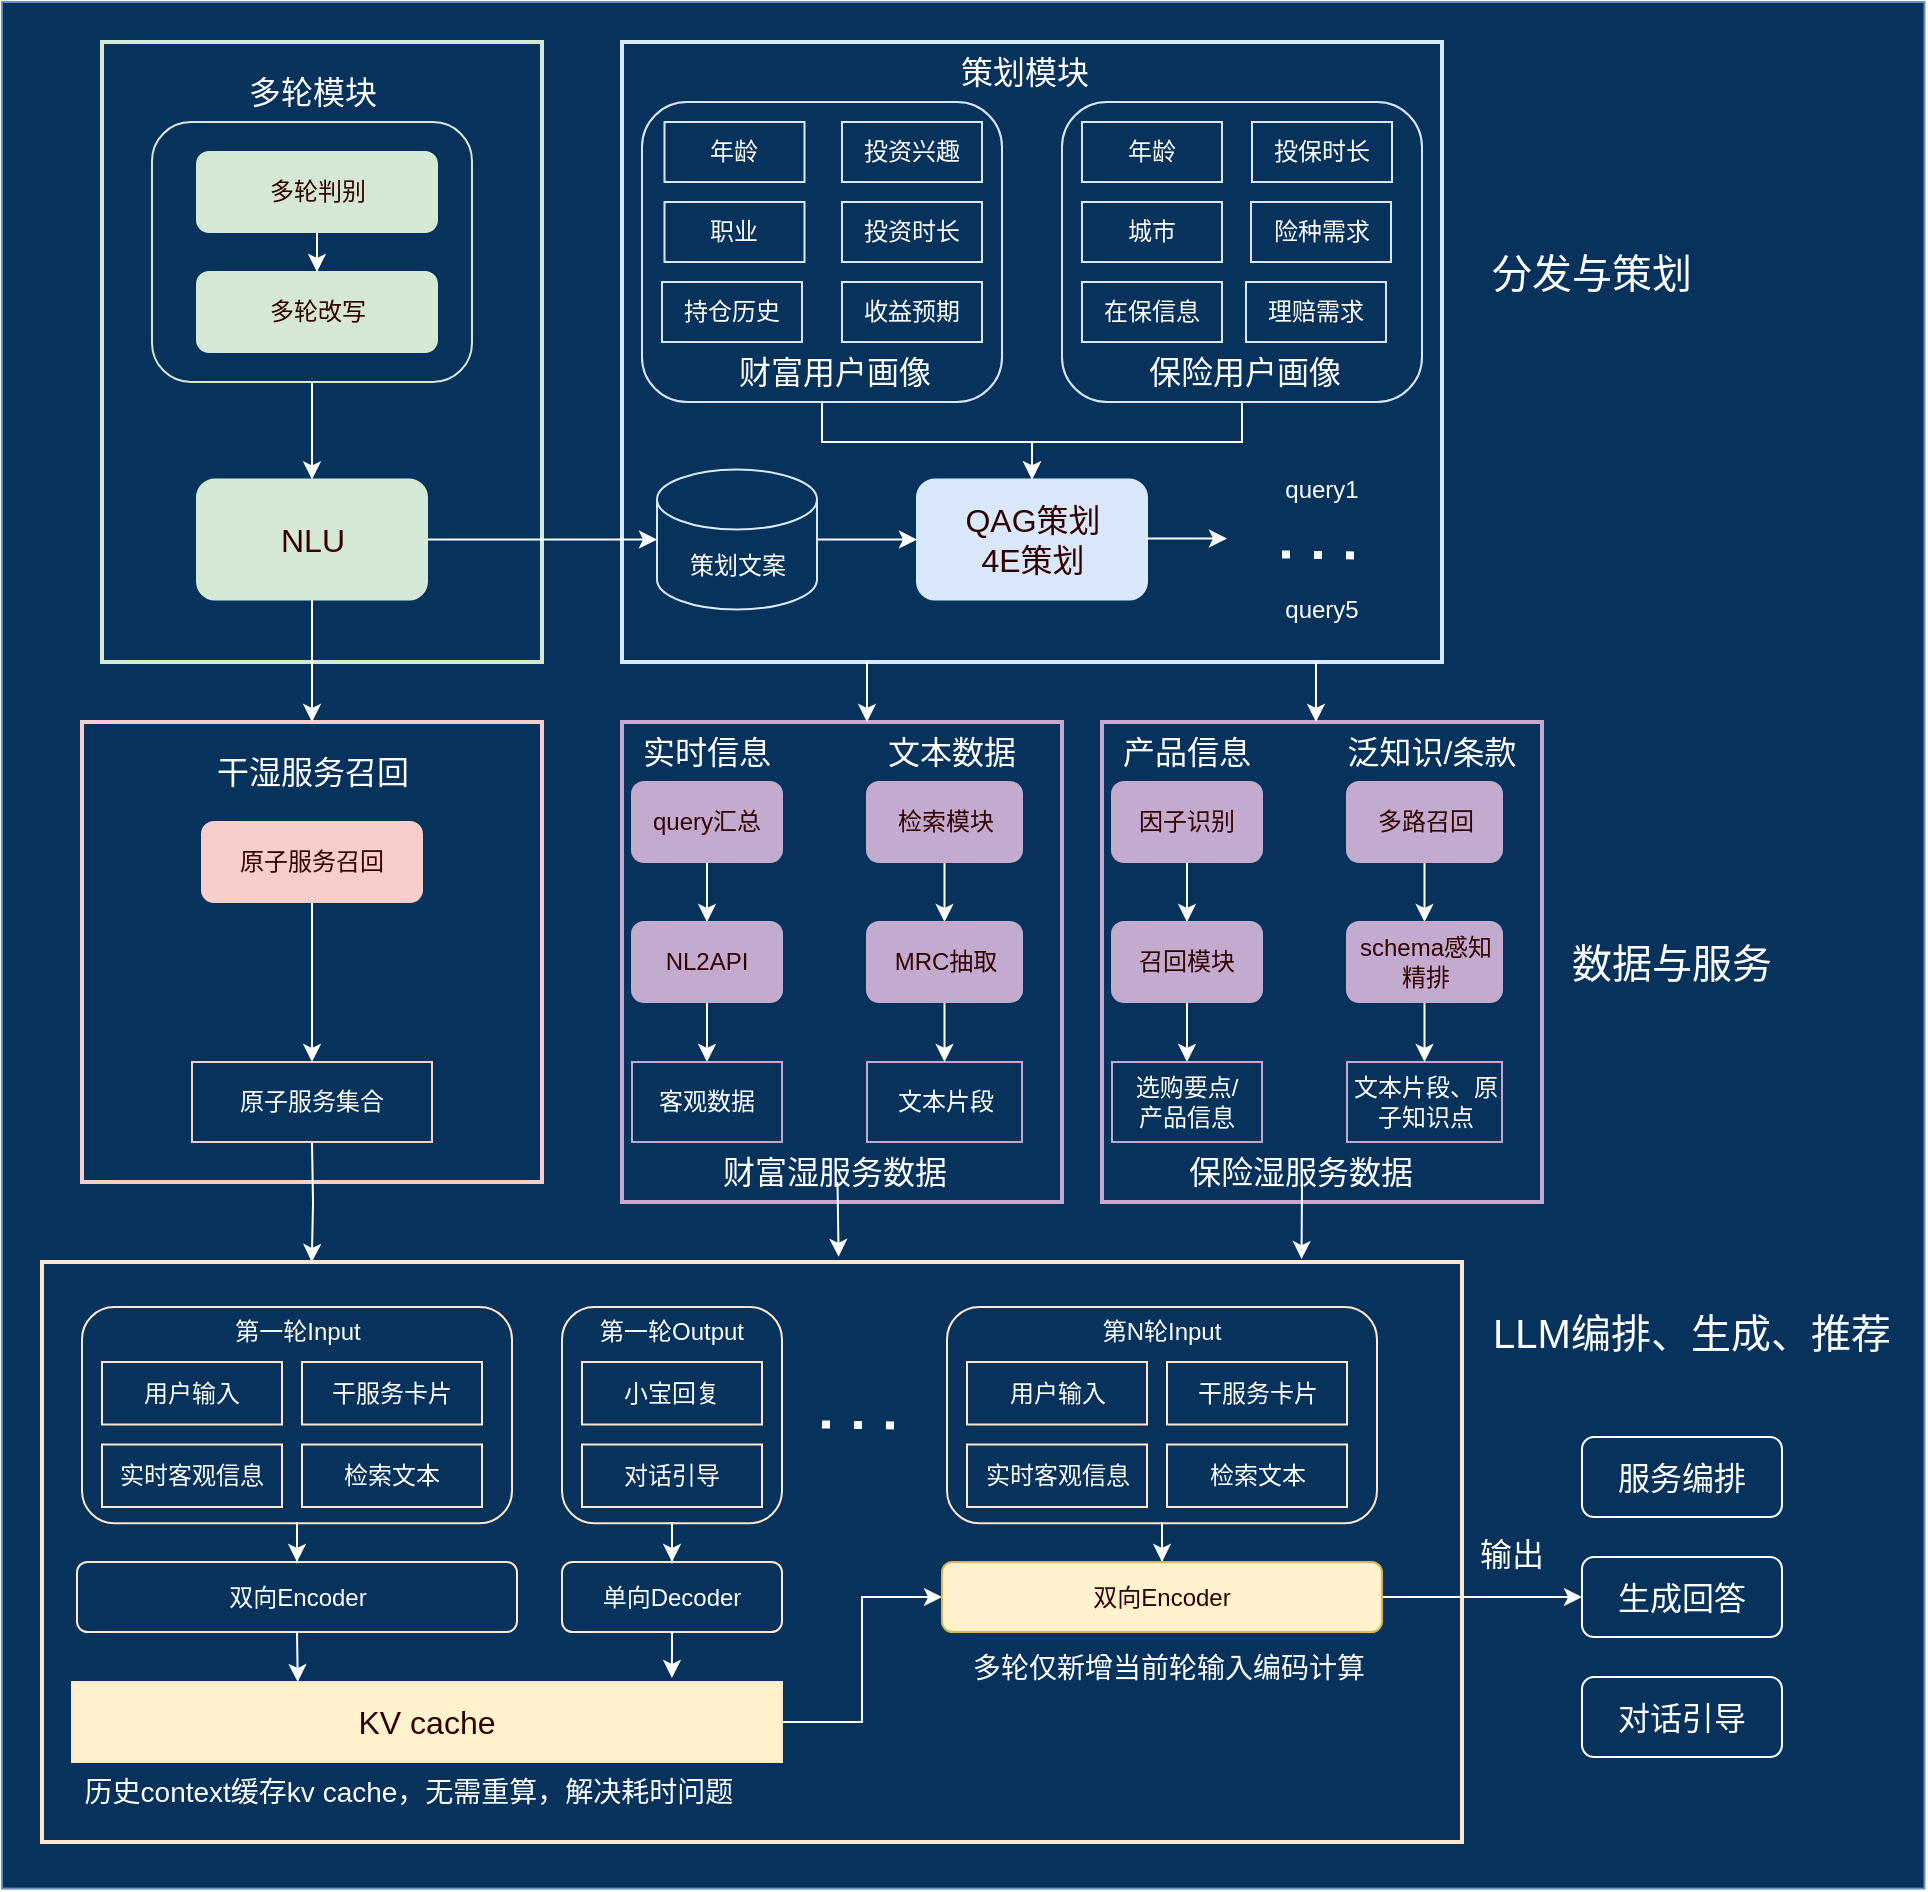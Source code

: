 <mxfile version="24.0.7" type="github">
  <diagram name="第 1 页" id="fKv1HX9e7pcvYm77Tfej">
    <mxGraphModel dx="2074" dy="1180" grid="1" gridSize="10" guides="1" tooltips="1" connect="1" arrows="1" fold="1" page="1" pageScale="1" pageWidth="1200" pageHeight="500" math="0" shadow="0">
      <root>
        <mxCell id="0" />
        <mxCell id="1" parent="0" />
        <mxCell id="IG8ETU8T7tgmbIszr5fC-96" value="" style="rounded=0;whiteSpace=wrap;html=1;fillColor=#07325c;strokeColor=#6c8ebf;" vertex="1" parent="1">
          <mxGeometry x="40" y="40" width="961.25" height="943.29" as="geometry" />
        </mxCell>
        <mxCell id="_ux5LjXBHA44D0k8E-GW-47" value="" style="rounded=0;whiteSpace=wrap;html=1;fillColor=none;strokeColor=#dae8fc;strokeWidth=2;fontColor=#FFFFFF;" parent="1" vertex="1">
          <mxGeometry x="350" y="60" width="410" height="310" as="geometry" />
        </mxCell>
        <mxCell id="IG8ETU8T7tgmbIszr5fC-75" style="edgeStyle=orthogonalEdgeStyle;rounded=0;orthogonalLoop=1;jettySize=auto;html=1;exitX=0.5;exitY=1;exitDx=0;exitDy=0;entryX=0.5;entryY=0;entryDx=0;entryDy=0;strokeColor=#FFFFFF;fontColor=#FFFFFF;" edge="1" parent="1" source="IG8ETU8T7tgmbIszr5fC-73" target="_ux5LjXBHA44D0k8E-GW-20">
          <mxGeometry relative="1" as="geometry">
            <Array as="points">
              <mxPoint x="660" y="260" />
              <mxPoint x="555" y="260" />
            </Array>
          </mxGeometry>
        </mxCell>
        <mxCell id="IG8ETU8T7tgmbIszr5fC-73" value="" style="rounded=1;whiteSpace=wrap;html=1;fillColor=none;strokeColor=#dae8fc;strokeWidth=1;fontColor=#FFFFFF;" vertex="1" parent="1">
          <mxGeometry x="570" y="90" width="180" height="150" as="geometry" />
        </mxCell>
        <mxCell id="IG8ETU8T7tgmbIszr5fC-33" value="" style="rounded=0;whiteSpace=wrap;html=1;fillColor=none;strokeColor=#ffe6cc;strokeWidth=2;fontColor=#FFFFFF;" vertex="1" parent="1">
          <mxGeometry x="60" y="670" width="710" height="290" as="geometry" />
        </mxCell>
        <mxCell id="IG8ETU8T7tgmbIszr5fC-18" value="" style="edgeStyle=orthogonalEdgeStyle;rounded=0;orthogonalLoop=1;jettySize=auto;html=1;strokeColor=#FFFFFF;fontColor=#FFFFFF;" edge="1" parent="1" source="IG8ETU8T7tgmbIszr5fC-7" target="IG8ETU8T7tgmbIszr5fC-16">
          <mxGeometry relative="1" as="geometry" />
        </mxCell>
        <mxCell id="IG8ETU8T7tgmbIszr5fC-7" value="" style="rounded=1;whiteSpace=wrap;html=1;fillColor=none;strokeColor=#ffe6cc;strokeWidth=1;fontColor=#FFFFFF;" vertex="1" parent="1">
          <mxGeometry x="80" y="692.5" width="215" height="108.13" as="geometry" />
        </mxCell>
        <mxCell id="_ux5LjXBHA44D0k8E-GW-138" value="" style="rounded=0;whiteSpace=wrap;html=1;fillColor=none;strokeColor=#F8CECC;strokeWidth=2;fontColor=#FFFFFF;" parent="1" vertex="1">
          <mxGeometry x="80" y="400" width="230" height="230" as="geometry" />
        </mxCell>
        <mxCell id="_ux5LjXBHA44D0k8E-GW-131" value="" style="rounded=0;whiteSpace=wrap;html=1;fillColor=none;fontColor=#FFFFFF;strokeColor=#C3ABD0;strokeWidth=2;" parent="1" vertex="1">
          <mxGeometry x="350" y="400" width="220" height="240" as="geometry" />
        </mxCell>
        <mxCell id="_ux5LjXBHA44D0k8E-GW-78" style="edgeStyle=orthogonalEdgeStyle;rounded=0;orthogonalLoop=1;jettySize=auto;html=1;exitX=0.5;exitY=1;exitDx=0;exitDy=0;entryX=0.5;entryY=0;entryDx=0;entryDy=0;strokeColor=#FFFFFF;fontColor=#FFFFFF;" parent="1" source="_ux5LjXBHA44D0k8E-GW-77" target="_ux5LjXBHA44D0k8E-GW-20" edge="1">
          <mxGeometry relative="1" as="geometry">
            <Array as="points">
              <mxPoint x="450" y="260" />
              <mxPoint x="555" y="260" />
            </Array>
          </mxGeometry>
        </mxCell>
        <mxCell id="_ux5LjXBHA44D0k8E-GW-77" value="" style="rounded=1;whiteSpace=wrap;html=1;fillColor=none;strokeColor=#dae8fc;strokeWidth=1;fontColor=#FFFFFF;" parent="1" vertex="1">
          <mxGeometry x="360" y="90" width="180" height="150" as="geometry" />
        </mxCell>
        <mxCell id="_ux5LjXBHA44D0k8E-GW-76" value="" style="rounded=0;whiteSpace=wrap;html=1;fillColor=none;strokeColor=#d5e8d4;strokeWidth=2;fontColor=#FFFFFF;" parent="1" vertex="1">
          <mxGeometry x="90" y="60" width="220" height="310" as="geometry" />
        </mxCell>
        <mxCell id="_ux5LjXBHA44D0k8E-GW-75" style="edgeStyle=orthogonalEdgeStyle;rounded=0;orthogonalLoop=1;jettySize=auto;html=1;exitX=0.5;exitY=1;exitDx=0;exitDy=0;strokeColor=#FFFFFF;fontColor=#FFFFFF;" parent="1" source="_ux5LjXBHA44D0k8E-GW-1" target="_ux5LjXBHA44D0k8E-GW-7" edge="1">
          <mxGeometry relative="1" as="geometry" />
        </mxCell>
        <mxCell id="_ux5LjXBHA44D0k8E-GW-1" value="" style="rounded=1;whiteSpace=wrap;html=1;fillColor=none;strokeColor=#d5e8d4;strokeWidth=1;fontColor=#FFFFFF;" parent="1" vertex="1">
          <mxGeometry x="115" y="100" width="160" height="130" as="geometry" />
        </mxCell>
        <mxCell id="_ux5LjXBHA44D0k8E-GW-6" value="" style="edgeStyle=orthogonalEdgeStyle;rounded=0;orthogonalLoop=1;jettySize=auto;html=1;strokeColor=#FFFFFF;fontColor=#FFFFFF;" parent="1" source="_ux5LjXBHA44D0k8E-GW-2" target="_ux5LjXBHA44D0k8E-GW-3" edge="1">
          <mxGeometry relative="1" as="geometry" />
        </mxCell>
        <mxCell id="_ux5LjXBHA44D0k8E-GW-2" value="&lt;font&gt;多轮判别&lt;/font&gt;" style="rounded=1;whiteSpace=wrap;html=1;fillColor=#d5e8d4;strokeColor=#d5e8d4;strokeWidth=1;fontColor=#330000;" parent="1" vertex="1">
          <mxGeometry x="137.5" y="115" width="120" height="40" as="geometry" />
        </mxCell>
        <mxCell id="_ux5LjXBHA44D0k8E-GW-3" value="&lt;font&gt;多轮改写&lt;/font&gt;" style="rounded=1;whiteSpace=wrap;html=1;fillColor=#d5e8d4;strokeColor=#d5e8d4;strokeWidth=1;fontColor=#330000;" parent="1" vertex="1">
          <mxGeometry x="137.5" y="175" width="120" height="40" as="geometry" />
        </mxCell>
        <mxCell id="_ux5LjXBHA44D0k8E-GW-60" style="edgeStyle=orthogonalEdgeStyle;rounded=0;orthogonalLoop=1;jettySize=auto;html=1;exitX=1;exitY=0.5;exitDx=0;exitDy=0;entryX=0;entryY=0.5;entryDx=0;entryDy=0;entryPerimeter=0;strokeColor=#FFFFFF;fontColor=#FFFFFF;" parent="1" source="_ux5LjXBHA44D0k8E-GW-7" target="_ux5LjXBHA44D0k8E-GW-21" edge="1">
          <mxGeometry relative="1" as="geometry">
            <mxPoint x="282.5" y="308.75" as="targetPoint" />
            <Array as="points" />
          </mxGeometry>
        </mxCell>
        <mxCell id="_ux5LjXBHA44D0k8E-GW-141" style="edgeStyle=orthogonalEdgeStyle;rounded=0;orthogonalLoop=1;jettySize=auto;html=1;exitX=0.5;exitY=1;exitDx=0;exitDy=0;entryX=0.5;entryY=0;entryDx=0;entryDy=0;strokeColor=#FFFFFF;fontColor=#330000;" parent="1" source="_ux5LjXBHA44D0k8E-GW-7" target="_ux5LjXBHA44D0k8E-GW-138" edge="1">
          <mxGeometry relative="1" as="geometry" />
        </mxCell>
        <mxCell id="_ux5LjXBHA44D0k8E-GW-7" value="&lt;font style=&quot;font-size: 16px;&quot;&gt;NLU&lt;/font&gt;" style="rounded=1;whiteSpace=wrap;html=1;fillColor=#d5e8d4;strokeColor=#d5e8d4;strokeWidth=1;fontColor=#330000;" parent="1" vertex="1">
          <mxGeometry x="137.5" y="278.75" width="115" height="60" as="geometry" />
        </mxCell>
        <mxCell id="_ux5LjXBHA44D0k8E-GW-9" value="年龄" style="rounded=0;whiteSpace=wrap;html=1;strokeColor=#dae8fc;strokeWidth=1;fontColor=#FFFFFF;fillColor=none;" parent="1" vertex="1">
          <mxGeometry x="371.25" y="100" width="70" height="30" as="geometry" />
        </mxCell>
        <mxCell id="_ux5LjXBHA44D0k8E-GW-10" value="职业" style="rounded=0;whiteSpace=wrap;html=1;strokeColor=#dae8fc;strokeWidth=1;fontColor=#FFFFFF;fillColor=none;" parent="1" vertex="1">
          <mxGeometry x="371.25" y="140" width="70" height="30" as="geometry" />
        </mxCell>
        <mxCell id="_ux5LjXBHA44D0k8E-GW-12" value="持仓历史" style="rounded=0;whiteSpace=wrap;html=1;strokeColor=#dae8fc;strokeWidth=1;fontColor=#FFFFFF;fillColor=none;" parent="1" vertex="1">
          <mxGeometry x="370" y="180" width="70" height="30" as="geometry" />
        </mxCell>
        <mxCell id="_ux5LjXBHA44D0k8E-GW-16" value="投资兴趣" style="rounded=0;whiteSpace=wrap;html=1;strokeColor=#dae8fc;strokeWidth=1;fontColor=#FFFFFF;fillColor=none;" parent="1" vertex="1">
          <mxGeometry x="460" y="100" width="70" height="30" as="geometry" />
        </mxCell>
        <mxCell id="_ux5LjXBHA44D0k8E-GW-18" value="收益预期" style="rounded=0;whiteSpace=wrap;html=1;strokeColor=#dae8fc;strokeWidth=1;fontColor=#FFFFFF;fillColor=none;" parent="1" vertex="1">
          <mxGeometry x="460" y="180" width="70" height="30" as="geometry" />
        </mxCell>
        <mxCell id="_ux5LjXBHA44D0k8E-GW-20" value="&lt;font color=&quot;#330000&quot; style=&quot;font-size: 16px;&quot;&gt;QAG策划&lt;/font&gt;&lt;div&gt;&lt;font color=&quot;#330000&quot; style=&quot;font-size: 16px;&quot;&gt;4E策划&lt;/font&gt;&lt;/div&gt;" style="rounded=1;whiteSpace=wrap;html=1;strokeColor=#dae8fc;fontColor=#FFFFFF;fillColor=#dae8fc;" parent="1" vertex="1">
          <mxGeometry x="497.5" y="278.75" width="115" height="60" as="geometry" />
        </mxCell>
        <mxCell id="_ux5LjXBHA44D0k8E-GW-62" style="edgeStyle=orthogonalEdgeStyle;rounded=0;orthogonalLoop=1;jettySize=auto;html=1;exitX=1;exitY=0.5;exitDx=0;exitDy=0;exitPerimeter=0;strokeColor=#FFFFFF;fontColor=#FFFFFF;" parent="1" source="_ux5LjXBHA44D0k8E-GW-21" target="_ux5LjXBHA44D0k8E-GW-20" edge="1">
          <mxGeometry relative="1" as="geometry" />
        </mxCell>
        <mxCell id="_ux5LjXBHA44D0k8E-GW-21" value="策划文案" style="shape=cylinder3;whiteSpace=wrap;html=1;boundedLbl=1;backgroundOutline=1;size=15;strokeColor=#dae8fc;fontColor=#FFFFFF;fillColor=none;" parent="1" vertex="1">
          <mxGeometry x="367.5" y="273.75" width="80" height="70" as="geometry" />
        </mxCell>
        <mxCell id="_ux5LjXBHA44D0k8E-GW-22" value="query1" style="text;html=1;strokeColor=none;fillColor=none;align=center;verticalAlign=middle;whiteSpace=wrap;rounded=0;fontColor=#FFFFFF;" parent="1" vertex="1">
          <mxGeometry x="670" y="270" width="60" height="28.75" as="geometry" />
        </mxCell>
        <mxCell id="_ux5LjXBHA44D0k8E-GW-24" value="" style="endArrow=none;dashed=1;html=1;dashPattern=1 3;strokeWidth=4;rounded=0;fontColor=#FFFFFF;strokeColor=#FFFFFF;" parent="1" edge="1">
          <mxGeometry width="50" height="50" relative="1" as="geometry">
            <mxPoint x="680" y="316.25" as="sourcePoint" />
            <mxPoint x="720" y="316.75" as="targetPoint" />
          </mxGeometry>
        </mxCell>
        <mxCell id="_ux5LjXBHA44D0k8E-GW-25" value="query5" style="text;html=1;strokeColor=none;fillColor=none;align=center;verticalAlign=middle;whiteSpace=wrap;rounded=0;fontColor=#FFFFFF;" parent="1" vertex="1">
          <mxGeometry x="670" y="328.75" width="60" height="30" as="geometry" />
        </mxCell>
        <mxCell id="_ux5LjXBHA44D0k8E-GW-45" value="投资时长" style="rounded=0;whiteSpace=wrap;html=1;strokeColor=#dae8fc;strokeWidth=1;fontColor=#FFFFFF;fillColor=none;" parent="1" vertex="1">
          <mxGeometry x="460" y="140" width="70" height="30" as="geometry" />
        </mxCell>
        <mxCell id="_ux5LjXBHA44D0k8E-GW-53" value="&lt;font style=&quot;font-size: 16px;&quot;&gt;生成回答&lt;/font&gt;" style="rounded=1;whiteSpace=wrap;html=1;fillColor=none;strokeColor=#FFFFFF;fontColor=#FFFFFF;" parent="1" vertex="1">
          <mxGeometry x="830" y="817.5" width="100" height="40" as="geometry" />
        </mxCell>
        <mxCell id="_ux5LjXBHA44D0k8E-GW-101" value="" style="endArrow=classic;html=1;rounded=0;strokeColor=#FFFFFF;fontColor=#FFFFFF;" parent="1" edge="1">
          <mxGeometry width="50" height="50" relative="1" as="geometry">
            <mxPoint x="612.5" y="308.25" as="sourcePoint" />
            <mxPoint x="652.5" y="308.25" as="targetPoint" />
          </mxGeometry>
        </mxCell>
        <mxCell id="_ux5LjXBHA44D0k8E-GW-117" style="edgeStyle=orthogonalEdgeStyle;rounded=0;orthogonalLoop=1;jettySize=auto;html=1;exitX=0.5;exitY=1;exitDx=0;exitDy=0;entryX=0.5;entryY=0;entryDx=0;entryDy=0;strokeColor=#FFFFFF;fontColor=#FFFFFF;" parent="1" source="_ux5LjXBHA44D0k8E-GW-107" target="_ux5LjXBHA44D0k8E-GW-108" edge="1">
          <mxGeometry relative="1" as="geometry" />
        </mxCell>
        <mxCell id="_ux5LjXBHA44D0k8E-GW-107" value="query汇总" style="rounded=1;whiteSpace=wrap;html=1;fillColor=#c3abd0;strokeColor=#C3ABD0;strokeWidth=1;fontColor=#330000;" parent="1" vertex="1">
          <mxGeometry x="355" y="430" width="75" height="40" as="geometry" />
        </mxCell>
        <mxCell id="_ux5LjXBHA44D0k8E-GW-119" style="edgeStyle=orthogonalEdgeStyle;rounded=0;orthogonalLoop=1;jettySize=auto;html=1;exitX=0.5;exitY=1;exitDx=0;exitDy=0;entryX=0.5;entryY=0;entryDx=0;entryDy=0;strokeColor=#FFFFFF;fontColor=#FFFFFF;" parent="1" source="_ux5LjXBHA44D0k8E-GW-108" target="_ux5LjXBHA44D0k8E-GW-109" edge="1">
          <mxGeometry relative="1" as="geometry" />
        </mxCell>
        <mxCell id="_ux5LjXBHA44D0k8E-GW-108" value="&lt;font style=&quot;font-size: 12px;&quot;&gt;NL2API&lt;/font&gt;" style="rounded=1;whiteSpace=wrap;html=1;fillColor=#c3abd0;strokeColor=#C3ABD0;strokeWidth=1;fontColor=#330000;" parent="1" vertex="1">
          <mxGeometry x="355" y="500" width="75" height="40" as="geometry" />
        </mxCell>
        <mxCell id="_ux5LjXBHA44D0k8E-GW-109" value="&lt;font style=&quot;font-size: 12px;&quot;&gt;客观数据&lt;/font&gt;" style="rounded=0;whiteSpace=wrap;html=1;fillColor=none;strokeColor=#C3ABD0;strokeWidth=1;fontColor=#FFFFFF;" parent="1" vertex="1">
          <mxGeometry x="355" y="570" width="75" height="40" as="geometry" />
        </mxCell>
        <mxCell id="_ux5LjXBHA44D0k8E-GW-118" style="edgeStyle=orthogonalEdgeStyle;rounded=0;orthogonalLoop=1;jettySize=auto;html=1;exitX=0.5;exitY=1;exitDx=0;exitDy=0;entryX=0.5;entryY=0;entryDx=0;entryDy=0;strokeColor=#FFFFFF;fontColor=#FFFFFF;" parent="1" source="_ux5LjXBHA44D0k8E-GW-110" target="_ux5LjXBHA44D0k8E-GW-111" edge="1">
          <mxGeometry relative="1" as="geometry" />
        </mxCell>
        <mxCell id="_ux5LjXBHA44D0k8E-GW-110" value="检索模块" style="rounded=1;whiteSpace=wrap;html=1;fillColor=#c3abd0;strokeColor=#C3ABD0;strokeWidth=1;fontColor=#330000;" parent="1" vertex="1">
          <mxGeometry x="472.5" y="430" width="77.5" height="40" as="geometry" />
        </mxCell>
        <mxCell id="_ux5LjXBHA44D0k8E-GW-120" style="edgeStyle=orthogonalEdgeStyle;rounded=0;orthogonalLoop=1;jettySize=auto;html=1;exitX=0.5;exitY=1;exitDx=0;exitDy=0;entryX=0.5;entryY=0;entryDx=0;entryDy=0;strokeColor=#FFFFFF;fontColor=#FFFFFF;" parent="1" source="_ux5LjXBHA44D0k8E-GW-111" target="_ux5LjXBHA44D0k8E-GW-112" edge="1">
          <mxGeometry relative="1" as="geometry" />
        </mxCell>
        <mxCell id="_ux5LjXBHA44D0k8E-GW-111" value="MRC抽取" style="rounded=1;whiteSpace=wrap;html=1;fillColor=#c3abd0;strokeColor=#C3ABD0;strokeWidth=1;fontColor=#330000;" parent="1" vertex="1">
          <mxGeometry x="472.5" y="500" width="77.5" height="40" as="geometry" />
        </mxCell>
        <mxCell id="_ux5LjXBHA44D0k8E-GW-112" value="文本片段" style="rounded=0;whiteSpace=wrap;html=1;fillColor=none;strokeColor=#C3ABD0;strokeWidth=1;fontColor=#FFFFFF;" parent="1" vertex="1">
          <mxGeometry x="472.5" y="570" width="77.5" height="40" as="geometry" />
        </mxCell>
        <mxCell id="_ux5LjXBHA44D0k8E-GW-122" style="edgeStyle=orthogonalEdgeStyle;rounded=0;orthogonalLoop=1;jettySize=auto;html=1;exitX=0.5;exitY=1;exitDx=0;exitDy=0;entryX=0.5;entryY=0;entryDx=0;entryDy=0;strokeColor=#FFFFFF;fontColor=#FFFFFF;" parent="1" source="_ux5LjXBHA44D0k8E-GW-113" edge="1">
          <mxGeometry relative="1" as="geometry">
            <mxPoint x="195" y="570" as="targetPoint" />
          </mxGeometry>
        </mxCell>
        <mxCell id="_ux5LjXBHA44D0k8E-GW-113" value="&lt;font color=&quot;#330000&quot;&gt;原子服务召回&lt;/font&gt;" style="rounded=1;whiteSpace=wrap;html=1;fontColor=#FFFFFF;fillColor=#f8cecc;strokeColor=#F8CECC;strokeWidth=1;" parent="1" vertex="1">
          <mxGeometry x="140" y="450" width="110" height="40" as="geometry" />
        </mxCell>
        <mxCell id="_ux5LjXBHA44D0k8E-GW-126" style="edgeStyle=orthogonalEdgeStyle;rounded=0;orthogonalLoop=1;jettySize=auto;html=1;exitX=0.5;exitY=1;exitDx=0;exitDy=0;strokeColor=#FFFFFF;entryX=0.19;entryY=0;entryDx=0;entryDy=0;entryPerimeter=0;fontColor=#FFFFFF;" parent="1" edge="1" target="IG8ETU8T7tgmbIszr5fC-33">
          <mxGeometry relative="1" as="geometry">
            <mxPoint x="195" y="660" as="targetPoint" />
            <mxPoint x="195" y="610" as="sourcePoint" />
          </mxGeometry>
        </mxCell>
        <mxCell id="_ux5LjXBHA44D0k8E-GW-123" value="&lt;font style=&quot;font-size: 16px;&quot;&gt;服务编排&lt;/font&gt;" style="rounded=1;whiteSpace=wrap;html=1;fillColor=none;strokeColor=#FFFFFF;fontColor=#FFFFFF;" parent="1" vertex="1">
          <mxGeometry x="830" y="757.5" width="100" height="40" as="geometry" />
        </mxCell>
        <mxCell id="_ux5LjXBHA44D0k8E-GW-124" value="&lt;font style=&quot;font-size: 16px;&quot;&gt;对话引导&lt;/font&gt;" style="rounded=1;whiteSpace=wrap;html=1;fillColor=none;strokeColor=#FFFFFF;fontColor=#FFFFFF;" parent="1" vertex="1">
          <mxGeometry x="830" y="877.5" width="100" height="40" as="geometry" />
        </mxCell>
        <mxCell id="_ux5LjXBHA44D0k8E-GW-137" value="" style="endArrow=classic;html=1;rounded=0;strokeColor=#FFFFFF;entryX=0.561;entryY=-0.009;entryDx=0;entryDy=0;entryPerimeter=0;fontColor=#FFFFFF;" parent="1" edge="1" target="IG8ETU8T7tgmbIszr5fC-33">
          <mxGeometry width="50" height="50" relative="1" as="geometry">
            <mxPoint x="457.75" y="630" as="sourcePoint" />
            <mxPoint x="457.75" y="660" as="targetPoint" />
          </mxGeometry>
        </mxCell>
        <mxCell id="_ux5LjXBHA44D0k8E-GW-139" value="&lt;font&gt;多轮模块&lt;/font&gt;" style="text;html=1;strokeColor=none;fillColor=none;align=center;verticalAlign=middle;whiteSpace=wrap;rounded=0;fontSize=16;fontColor=#FFFFFF;" parent="1" vertex="1">
          <mxGeometry x="142.5" y="70" width="105" height="30" as="geometry" />
        </mxCell>
        <mxCell id="_ux5LjXBHA44D0k8E-GW-140" value="策划模块" style="text;html=1;strokeColor=none;fillColor=none;align=center;verticalAlign=middle;whiteSpace=wrap;rounded=0;fontSize=16;fontColor=#FFFFFF;" parent="1" vertex="1">
          <mxGeometry x="485" y="60" width="132.5" height="30" as="geometry" />
        </mxCell>
        <mxCell id="_ux5LjXBHA44D0k8E-GW-143" value="干湿服务召回" style="text;html=1;strokeColor=none;fillColor=none;align=center;verticalAlign=middle;whiteSpace=wrap;rounded=0;fontSize=16;fontColor=#FFFFFF;" parent="1" vertex="1">
          <mxGeometry x="127.5" y="410" width="135" height="30" as="geometry" />
        </mxCell>
        <mxCell id="_ux5LjXBHA44D0k8E-GW-144" value="实时信息" style="text;html=1;strokeColor=none;fillColor=none;align=center;verticalAlign=middle;whiteSpace=wrap;rounded=0;fontSize=16;fontColor=#FFFFFF;" parent="1" vertex="1">
          <mxGeometry x="350" y="400" width="85" height="30" as="geometry" />
        </mxCell>
        <mxCell id="_ux5LjXBHA44D0k8E-GW-145" value="文本数据" style="text;html=1;strokeColor=none;fillColor=none;align=center;verticalAlign=middle;whiteSpace=wrap;rounded=0;fontSize=16;fontColor=#FFFFFF;" parent="1" vertex="1">
          <mxGeometry x="470" y="400" width="90" height="30" as="geometry" />
        </mxCell>
        <mxCell id="_ux5LjXBHA44D0k8E-GW-147" value="输出" style="text;html=1;strokeColor=none;fillColor=none;align=center;verticalAlign=middle;whiteSpace=wrap;rounded=0;fontSize=16;fontColor=#FFFFFF;" parent="1" vertex="1">
          <mxGeometry x="750" y="800.63" width="90" height="30" as="geometry" />
        </mxCell>
        <mxCell id="_ux5LjXBHA44D0k8E-GW-149" value="&lt;font&gt;数据与服务&lt;/font&gt;" style="text;html=1;strokeColor=none;fillColor=none;align=center;verticalAlign=middle;whiteSpace=wrap;rounded=0;fontSize=20;fontColor=#FFFFFF;" parent="1" vertex="1">
          <mxGeometry x="820" y="505" width="110" height="30" as="geometry" />
        </mxCell>
        <mxCell id="IG8ETU8T7tgmbIszr5fC-2" value="干服务卡片" style="rounded=0;whiteSpace=wrap;html=1;fillColor=none;fontColor=#FFFFFF;strokeColor=#ffe6cc;" vertex="1" parent="1">
          <mxGeometry x="190" y="720" width="90" height="31.25" as="geometry" />
        </mxCell>
        <mxCell id="IG8ETU8T7tgmbIszr5fC-3" value="用户输入" style="rounded=0;whiteSpace=wrap;html=1;fillColor=none;fontColor=#FFFFFF;strokeColor=#ffe6cc;" vertex="1" parent="1">
          <mxGeometry x="90" y="720" width="90" height="31.25" as="geometry" />
        </mxCell>
        <mxCell id="IG8ETU8T7tgmbIszr5fC-4" value="实时客观信息" style="rounded=0;whiteSpace=wrap;html=1;fillColor=none;fontColor=#FFFFFF;strokeColor=#ffe6cc;" vertex="1" parent="1">
          <mxGeometry x="90" y="761.25" width="90" height="31.25" as="geometry" />
        </mxCell>
        <mxCell id="IG8ETU8T7tgmbIszr5fC-6" value="检索文本" style="rounded=0;whiteSpace=wrap;html=1;fillColor=none;fontColor=#FFFFFF;strokeColor=#ffe6cc;" vertex="1" parent="1">
          <mxGeometry x="190" y="761.25" width="90" height="31.25" as="geometry" />
        </mxCell>
        <mxCell id="IG8ETU8T7tgmbIszr5fC-9" value="第一轮Input" style="text;html=1;align=center;verticalAlign=middle;whiteSpace=wrap;rounded=0;fontColor=#FFFFFF;" vertex="1" parent="1">
          <mxGeometry x="142.5" y="690" width="90" height="30" as="geometry" />
        </mxCell>
        <mxCell id="IG8ETU8T7tgmbIszr5fC-20" value="" style="edgeStyle=orthogonalEdgeStyle;rounded=0;orthogonalLoop=1;jettySize=auto;html=1;strokeColor=#FFFFFF;fontColor=#FFFFFF;" edge="1" parent="1" source="IG8ETU8T7tgmbIszr5fC-10" target="IG8ETU8T7tgmbIszr5fC-17">
          <mxGeometry relative="1" as="geometry" />
        </mxCell>
        <mxCell id="IG8ETU8T7tgmbIszr5fC-10" value="" style="rounded=1;whiteSpace=wrap;html=1;fillColor=none;strokeColor=#ffe6cc;strokeWidth=1;fontColor=#FFFFFF;" vertex="1" parent="1">
          <mxGeometry x="320" y="692.5" width="110" height="108.13" as="geometry" />
        </mxCell>
        <mxCell id="IG8ETU8T7tgmbIszr5fC-12" value="小宝回复" style="rounded=0;whiteSpace=wrap;html=1;fillColor=none;fontColor=#FFFFFF;strokeColor=#ffe6cc;" vertex="1" parent="1">
          <mxGeometry x="330" y="720" width="90" height="31.25" as="geometry" />
        </mxCell>
        <mxCell id="IG8ETU8T7tgmbIszr5fC-13" value="对话引导" style="rounded=0;whiteSpace=wrap;html=1;fillColor=none;fontColor=#FFFFFF;strokeColor=#ffe6cc;" vertex="1" parent="1">
          <mxGeometry x="330" y="761.25" width="90" height="31.25" as="geometry" />
        </mxCell>
        <mxCell id="IG8ETU8T7tgmbIszr5fC-15" value="第一轮Output" style="text;html=1;align=center;verticalAlign=middle;whiteSpace=wrap;rounded=0;fontColor=#FFFFFF;" vertex="1" parent="1">
          <mxGeometry x="330" y="690" width="90" height="30" as="geometry" />
        </mxCell>
        <mxCell id="IG8ETU8T7tgmbIszr5fC-16" value="双向Encoder" style="rounded=1;whiteSpace=wrap;html=1;fillColor=none;strokeColor=#ffe6cc;strokeWidth=1;fontColor=#FFFFFF;" vertex="1" parent="1">
          <mxGeometry x="77.5" y="820" width="220" height="35" as="geometry" />
        </mxCell>
        <mxCell id="IG8ETU8T7tgmbIszr5fC-17" value="单向Decoder" style="rounded=1;whiteSpace=wrap;html=1;fillColor=none;strokeColor=#ffe6cc;strokeWidth=1;fontColor=#FFFFFF;" vertex="1" parent="1">
          <mxGeometry x="320" y="820" width="110" height="35" as="geometry" />
        </mxCell>
        <mxCell id="IG8ETU8T7tgmbIszr5fC-35" style="edgeStyle=orthogonalEdgeStyle;rounded=0;orthogonalLoop=1;jettySize=auto;html=1;exitX=1;exitY=0.5;exitDx=0;exitDy=0;entryX=0;entryY=0.5;entryDx=0;entryDy=0;strokeColor=#FFFFFF;fontColor=#FFFFFF;" edge="1" parent="1" source="IG8ETU8T7tgmbIszr5fC-21" target="IG8ETU8T7tgmbIszr5fC-31">
          <mxGeometry relative="1" as="geometry" />
        </mxCell>
        <mxCell id="IG8ETU8T7tgmbIszr5fC-21" value="&lt;font style=&quot;font-size: 16px;&quot; color=&quot;#330000&quot;&gt;KV cache&lt;/font&gt;" style="rounded=0;whiteSpace=wrap;html=1;fillColor=#fff2cc;strokeColor=#ffe6cc;strokeWidth=1;fontColor=#FFFFFF;" vertex="1" parent="1">
          <mxGeometry x="75" y="880" width="355" height="40" as="geometry" />
        </mxCell>
        <mxCell id="IG8ETU8T7tgmbIszr5fC-22" style="edgeStyle=orthogonalEdgeStyle;rounded=0;orthogonalLoop=1;jettySize=auto;html=1;exitX=0.5;exitY=1;exitDx=0;exitDy=0;entryX=0.318;entryY=0;entryDx=0;entryDy=0;entryPerimeter=0;strokeColor=#FFFFFF;fontColor=#FFFFFF;" edge="1" parent="1" source="IG8ETU8T7tgmbIszr5fC-16" target="IG8ETU8T7tgmbIszr5fC-21">
          <mxGeometry relative="1" as="geometry" />
        </mxCell>
        <mxCell id="IG8ETU8T7tgmbIszr5fC-23" style="edgeStyle=orthogonalEdgeStyle;rounded=0;orthogonalLoop=1;jettySize=auto;html=1;exitX=0.5;exitY=1;exitDx=0;exitDy=0;entryX=0.845;entryY=-0.05;entryDx=0;entryDy=0;entryPerimeter=0;strokeColor=#FFFFFF;fontColor=#FFFFFF;" edge="1" parent="1" source="IG8ETU8T7tgmbIszr5fC-17" target="IG8ETU8T7tgmbIszr5fC-21">
          <mxGeometry relative="1" as="geometry" />
        </mxCell>
        <mxCell id="IG8ETU8T7tgmbIszr5fC-24" value="" style="edgeStyle=orthogonalEdgeStyle;rounded=0;orthogonalLoop=1;jettySize=auto;html=1;strokeColor=#FFFFFF;fontColor=#FFFFFF;" edge="1" parent="1" source="IG8ETU8T7tgmbIszr5fC-25" target="IG8ETU8T7tgmbIszr5fC-31">
          <mxGeometry relative="1" as="geometry" />
        </mxCell>
        <mxCell id="IG8ETU8T7tgmbIszr5fC-25" value="" style="rounded=1;whiteSpace=wrap;html=1;fillColor=none;strokeColor=#ffe6cc;strokeWidth=1;fontColor=#FFFFFF;" vertex="1" parent="1">
          <mxGeometry x="512.5" y="692.5" width="215" height="108.13" as="geometry" />
        </mxCell>
        <mxCell id="IG8ETU8T7tgmbIszr5fC-26" value="干服务卡片" style="rounded=0;whiteSpace=wrap;html=1;fillColor=none;fontColor=#FFFFFF;strokeColor=#ffe6cc;" vertex="1" parent="1">
          <mxGeometry x="622.5" y="720" width="90" height="31.25" as="geometry" />
        </mxCell>
        <mxCell id="IG8ETU8T7tgmbIszr5fC-27" value="用户输入" style="rounded=0;whiteSpace=wrap;html=1;fillColor=none;fontColor=#FFFFFF;strokeColor=#ffe6cc;" vertex="1" parent="1">
          <mxGeometry x="522.5" y="720" width="90" height="31.25" as="geometry" />
        </mxCell>
        <mxCell id="IG8ETU8T7tgmbIszr5fC-28" value="实时客观信息" style="rounded=0;whiteSpace=wrap;html=1;fillColor=none;fontColor=#FFFFFF;strokeColor=#ffe6cc;" vertex="1" parent="1">
          <mxGeometry x="522.5" y="761.25" width="90" height="31.25" as="geometry" />
        </mxCell>
        <mxCell id="IG8ETU8T7tgmbIszr5fC-29" value="检索文本" style="rounded=0;whiteSpace=wrap;html=1;fillColor=none;fontColor=#FFFFFF;strokeColor=#ffe6cc;" vertex="1" parent="1">
          <mxGeometry x="622.5" y="761.25" width="90" height="31.25" as="geometry" />
        </mxCell>
        <mxCell id="IG8ETU8T7tgmbIszr5fC-30" value="第N轮Input" style="text;html=1;align=center;verticalAlign=middle;whiteSpace=wrap;rounded=0;fontColor=#FFFFFF;" vertex="1" parent="1">
          <mxGeometry x="575" y="690" width="90" height="30" as="geometry" />
        </mxCell>
        <mxCell id="IG8ETU8T7tgmbIszr5fC-38" style="edgeStyle=orthogonalEdgeStyle;rounded=0;orthogonalLoop=1;jettySize=auto;html=1;exitX=1;exitY=0.5;exitDx=0;exitDy=0;strokeColor=#FFFFFF;fontColor=#FFFFFF;" edge="1" parent="1" source="IG8ETU8T7tgmbIszr5fC-31" target="_ux5LjXBHA44D0k8E-GW-53">
          <mxGeometry relative="1" as="geometry" />
        </mxCell>
        <mxCell id="IG8ETU8T7tgmbIszr5fC-31" value="&lt;font color=&quot;#330000&quot;&gt;双向Encoder&lt;/font&gt;" style="rounded=1;whiteSpace=wrap;html=1;fillColor=#fff2cc;strokeColor=#d6b656;fontColor=#FFFFFF;" vertex="1" parent="1">
          <mxGeometry x="510" y="820" width="220" height="35" as="geometry" />
        </mxCell>
        <mxCell id="IG8ETU8T7tgmbIszr5fC-36" value="" style="endArrow=none;dashed=1;html=1;dashPattern=1 3;strokeWidth=4;rounded=0;fontColor=#FFFFFF;strokeColor=#FFFFFF;" edge="1" parent="1">
          <mxGeometry width="50" height="50" relative="1" as="geometry">
            <mxPoint x="450" y="751.25" as="sourcePoint" />
            <mxPoint x="490" y="751.75" as="targetPoint" />
          </mxGeometry>
        </mxCell>
        <mxCell id="IG8ETU8T7tgmbIszr5fC-37" value="&lt;font style=&quot;font-size: 14px;&quot;&gt;多轮仅新增当前轮输入编码计算&lt;/font&gt;" style="text;html=1;align=center;verticalAlign=middle;whiteSpace=wrap;rounded=0;fontColor=#FFFFFF;" vertex="1" parent="1">
          <mxGeometry x="515" y="857.5" width="217" height="30" as="geometry" />
        </mxCell>
        <mxCell id="IG8ETU8T7tgmbIszr5fC-39" value="&lt;font style=&quot;font-size: 20px;&quot;&gt;LLM编排、生成、推荐&lt;/font&gt;" style="text;html=1;align=center;verticalAlign=middle;whiteSpace=wrap;rounded=0;fontColor=#FFFFFF;" vertex="1" parent="1">
          <mxGeometry x="780" y="690" width="210" height="30" as="geometry" />
        </mxCell>
        <mxCell id="IG8ETU8T7tgmbIszr5fC-40" value="&lt;font style=&quot;font-size: 14px;&quot;&gt;历史context缓存kv cache，无需重算，解决耗时问题&lt;/font&gt;" style="text;html=1;strokeColor=none;fillColor=none;align=center;verticalAlign=middle;whiteSpace=wrap;rounded=0;fontSize=14;fontColor=#FFFFFF;" vertex="1" parent="1">
          <mxGeometry x="47" y="920" width="393" height="30" as="geometry" />
        </mxCell>
        <mxCell id="IG8ETU8T7tgmbIszr5fC-65" value="在保信息" style="rounded=0;whiteSpace=wrap;html=1;strokeColor=#dae8fc;strokeWidth=1;fontColor=#FFFFFF;fillColor=none;" vertex="1" parent="1">
          <mxGeometry x="580" y="180" width="70" height="30" as="geometry" />
        </mxCell>
        <mxCell id="IG8ETU8T7tgmbIszr5fC-66" value="年龄" style="rounded=0;whiteSpace=wrap;html=1;strokeColor=#dae8fc;strokeWidth=1;fontColor=#FFFFFF;fillColor=none;" vertex="1" parent="1">
          <mxGeometry x="580" y="100" width="70" height="30" as="geometry" />
        </mxCell>
        <mxCell id="IG8ETU8T7tgmbIszr5fC-67" value="城市" style="rounded=0;whiteSpace=wrap;html=1;strokeColor=#dae8fc;strokeWidth=1;fontColor=#FFFFFF;fillColor=none;" vertex="1" parent="1">
          <mxGeometry x="580" y="140" width="70" height="30" as="geometry" />
        </mxCell>
        <mxCell id="IG8ETU8T7tgmbIszr5fC-69" value="险种需求" style="rounded=0;whiteSpace=wrap;html=1;strokeColor=#dae8fc;strokeWidth=1;fontColor=#FFFFFF;fillColor=none;" vertex="1" parent="1">
          <mxGeometry x="664.5" y="140" width="70" height="30" as="geometry" />
        </mxCell>
        <mxCell id="IG8ETU8T7tgmbIszr5fC-70" value="理赔需求" style="rounded=0;whiteSpace=wrap;html=1;strokeColor=#dae8fc;strokeWidth=1;fontColor=#FFFFFF;fillColor=none;" vertex="1" parent="1">
          <mxGeometry x="662" y="180" width="70" height="30" as="geometry" />
        </mxCell>
        <mxCell id="IG8ETU8T7tgmbIszr5fC-71" value="投保时长" style="rounded=0;whiteSpace=wrap;html=1;strokeColor=#dae8fc;strokeWidth=1;fontColor=#FFFFFF;fillColor=none;" vertex="1" parent="1">
          <mxGeometry x="665" y="100" width="70" height="30" as="geometry" />
        </mxCell>
        <mxCell id="IG8ETU8T7tgmbIszr5fC-72" value="&lt;font style=&quot;font-size: 16px;&quot;&gt;财富用户画像&lt;/font&gt;" style="text;html=1;align=center;verticalAlign=middle;whiteSpace=wrap;rounded=0;strokeColor=none;strokeWidth=2;fontColor=#FFFFFF;" vertex="1" parent="1">
          <mxGeometry x="405" y="210" width="102.5" height="30" as="geometry" />
        </mxCell>
        <mxCell id="IG8ETU8T7tgmbIszr5fC-76" value="&lt;font style=&quot;font-size: 16px;&quot;&gt;保险用户画像&lt;/font&gt;" style="text;html=1;align=center;verticalAlign=middle;whiteSpace=wrap;rounded=0;strokeColor=none;strokeWidth=2;fontColor=#FFFFFF;" vertex="1" parent="1">
          <mxGeometry x="610" y="210" width="102.5" height="30" as="geometry" />
        </mxCell>
        <mxCell id="IG8ETU8T7tgmbIszr5fC-77" value="" style="rounded=0;whiteSpace=wrap;html=1;fillColor=none;fontColor=#FFFFFF;strokeColor=#C3ABD0;strokeWidth=2;" vertex="1" parent="1">
          <mxGeometry x="590" y="400" width="220" height="240" as="geometry" />
        </mxCell>
        <mxCell id="IG8ETU8T7tgmbIszr5fC-78" style="edgeStyle=orthogonalEdgeStyle;rounded=0;orthogonalLoop=1;jettySize=auto;html=1;exitX=0.5;exitY=1;exitDx=0;exitDy=0;entryX=0.5;entryY=0;entryDx=0;entryDy=0;strokeColor=#FFFFFF;fontColor=#FFFFFF;" edge="1" parent="1" source="IG8ETU8T7tgmbIszr5fC-79" target="IG8ETU8T7tgmbIszr5fC-81">
          <mxGeometry relative="1" as="geometry" />
        </mxCell>
        <mxCell id="IG8ETU8T7tgmbIszr5fC-79" value="因子识别" style="rounded=1;whiteSpace=wrap;html=1;fillColor=#c3abd0;strokeColor=#C3ABD0;strokeWidth=1;fontColor=#330000;" vertex="1" parent="1">
          <mxGeometry x="595" y="430" width="75" height="40" as="geometry" />
        </mxCell>
        <mxCell id="IG8ETU8T7tgmbIszr5fC-80" style="edgeStyle=orthogonalEdgeStyle;rounded=0;orthogonalLoop=1;jettySize=auto;html=1;exitX=0.5;exitY=1;exitDx=0;exitDy=0;entryX=0.5;entryY=0;entryDx=0;entryDy=0;strokeColor=#FFFFFF;fontColor=#FFFFFF;" edge="1" parent="1" source="IG8ETU8T7tgmbIszr5fC-81" target="IG8ETU8T7tgmbIszr5fC-82">
          <mxGeometry relative="1" as="geometry" />
        </mxCell>
        <mxCell id="IG8ETU8T7tgmbIszr5fC-81" value="召回模块" style="rounded=1;whiteSpace=wrap;html=1;fillColor=#c3abd0;strokeColor=#C3ABD0;strokeWidth=1;fontColor=#330000;" vertex="1" parent="1">
          <mxGeometry x="595" y="500" width="75" height="40" as="geometry" />
        </mxCell>
        <mxCell id="IG8ETU8T7tgmbIszr5fC-82" value="选购要点/&lt;div&gt;产品信息&lt;/div&gt;" style="rounded=0;whiteSpace=wrap;html=1;fillColor=none;strokeColor=#C3ABD0;strokeWidth=1;fontColor=#FFFFFF;" vertex="1" parent="1">
          <mxGeometry x="595" y="570" width="75" height="40" as="geometry" />
        </mxCell>
        <mxCell id="IG8ETU8T7tgmbIszr5fC-83" style="edgeStyle=orthogonalEdgeStyle;rounded=0;orthogonalLoop=1;jettySize=auto;html=1;exitX=0.5;exitY=1;exitDx=0;exitDy=0;entryX=0.5;entryY=0;entryDx=0;entryDy=0;strokeColor=#FFFFFF;fontColor=#FFFFFF;" edge="1" parent="1" source="IG8ETU8T7tgmbIszr5fC-84" target="IG8ETU8T7tgmbIszr5fC-86">
          <mxGeometry relative="1" as="geometry" />
        </mxCell>
        <mxCell id="IG8ETU8T7tgmbIszr5fC-84" value="多路召回" style="rounded=1;whiteSpace=wrap;html=1;fillColor=#c3abd0;strokeColor=#C3ABD0;strokeWidth=1;fontColor=#330000;" vertex="1" parent="1">
          <mxGeometry x="712.5" y="430" width="77.5" height="40" as="geometry" />
        </mxCell>
        <mxCell id="IG8ETU8T7tgmbIszr5fC-85" style="edgeStyle=orthogonalEdgeStyle;rounded=0;orthogonalLoop=1;jettySize=auto;html=1;exitX=0.5;exitY=1;exitDx=0;exitDy=0;entryX=0.5;entryY=0;entryDx=0;entryDy=0;strokeColor=#FFFFFF;fontColor=#FFFFFF;" edge="1" parent="1" source="IG8ETU8T7tgmbIszr5fC-86" target="IG8ETU8T7tgmbIszr5fC-87">
          <mxGeometry relative="1" as="geometry" />
        </mxCell>
        <mxCell id="IG8ETU8T7tgmbIszr5fC-86" value="schema感知精排" style="rounded=1;whiteSpace=wrap;html=1;fillColor=#c3abd0;strokeColor=#C3ABD0;strokeWidth=1;fontColor=#330000;" vertex="1" parent="1">
          <mxGeometry x="712.5" y="500" width="77.5" height="40" as="geometry" />
        </mxCell>
        <mxCell id="IG8ETU8T7tgmbIszr5fC-87" value="文本片段、原子知识点" style="rounded=0;whiteSpace=wrap;html=1;fillColor=none;strokeColor=#C3ABD0;strokeWidth=1;fontColor=#FFFFFF;" vertex="1" parent="1">
          <mxGeometry x="712.5" y="570" width="77.5" height="40" as="geometry" />
        </mxCell>
        <mxCell id="IG8ETU8T7tgmbIszr5fC-88" value="产品信息" style="text;html=1;strokeColor=none;fillColor=none;align=center;verticalAlign=middle;whiteSpace=wrap;rounded=0;fontSize=16;fontColor=#FFFFFF;" vertex="1" parent="1">
          <mxGeometry x="590" y="400" width="85" height="30" as="geometry" />
        </mxCell>
        <mxCell id="IG8ETU8T7tgmbIszr5fC-89" value="泛知识/条款" style="text;html=1;strokeColor=none;fillColor=none;align=center;verticalAlign=middle;whiteSpace=wrap;rounded=0;fontSize=16;fontColor=#FFFFFF;" vertex="1" parent="1">
          <mxGeometry x="710" y="400" width="90" height="30" as="geometry" />
        </mxCell>
        <mxCell id="IG8ETU8T7tgmbIszr5fC-90" value="" style="endArrow=classic;html=1;rounded=0;strokeColor=#FFFFFF;entryX=0.887;entryY=-0.005;entryDx=0;entryDy=0;entryPerimeter=0;fontColor=#FFFFFF;" edge="1" parent="1" target="IG8ETU8T7tgmbIszr5fC-33">
          <mxGeometry width="50" height="50" relative="1" as="geometry">
            <mxPoint x="690" y="630" as="sourcePoint" />
            <mxPoint x="690" y="660" as="targetPoint" />
          </mxGeometry>
        </mxCell>
        <mxCell id="IG8ETU8T7tgmbIszr5fC-91" value="&lt;font style=&quot;font-size: 16px;&quot;&gt;财富湿服务数据&lt;/font&gt;" style="text;html=1;align=center;verticalAlign=middle;whiteSpace=wrap;rounded=0;fontColor=#FFFFFF;" vertex="1" parent="1">
          <mxGeometry x="385" y="610" width="142.5" height="30" as="geometry" />
        </mxCell>
        <mxCell id="IG8ETU8T7tgmbIszr5fC-92" value="&lt;font style=&quot;font-size: 16px;&quot;&gt;保险湿服务数据&lt;/font&gt;" style="text;html=1;align=center;verticalAlign=middle;whiteSpace=wrap;rounded=0;fontColor=#FFFFFF;" vertex="1" parent="1">
          <mxGeometry x="617.5" y="610" width="142.5" height="30" as="geometry" />
        </mxCell>
        <mxCell id="IG8ETU8T7tgmbIszr5fC-93" value="&lt;font&gt;分发与策划&lt;/font&gt;" style="text;html=1;strokeColor=none;fillColor=none;align=center;verticalAlign=middle;whiteSpace=wrap;rounded=0;fontSize=20;fontColor=#FFFFFF;" vertex="1" parent="1">
          <mxGeometry x="780" y="160" width="110" height="30" as="geometry" />
        </mxCell>
        <mxCell id="IG8ETU8T7tgmbIszr5fC-95" value="" style="endArrow=classic;html=1;rounded=0;strokeColor=#FFFFFF;fontColor=#330000;" edge="1" parent="1">
          <mxGeometry width="50" height="50" relative="1" as="geometry">
            <mxPoint x="697" y="370" as="sourcePoint" />
            <mxPoint x="697" y="400" as="targetPoint" />
          </mxGeometry>
        </mxCell>
        <mxCell id="IG8ETU8T7tgmbIszr5fC-120" value="" style="endArrow=classic;html=1;rounded=0;strokeColor=#FFFFFF;fontColor=#330000;" edge="1" parent="1">
          <mxGeometry width="50" height="50" relative="1" as="geometry">
            <mxPoint x="472.5" y="370" as="sourcePoint" />
            <mxPoint x="472.5" y="400" as="targetPoint" />
          </mxGeometry>
        </mxCell>
        <mxCell id="IG8ETU8T7tgmbIszr5fC-121" value="&lt;font color=&quot;#ffffff&quot;&gt;原子服务集合&lt;/font&gt;" style="rounded=0;whiteSpace=wrap;html=1;fillColor=none;strokeColor=#f8cecc;" vertex="1" parent="1">
          <mxGeometry x="135" y="570" width="120" height="40" as="geometry" />
        </mxCell>
      </root>
    </mxGraphModel>
  </diagram>
</mxfile>
